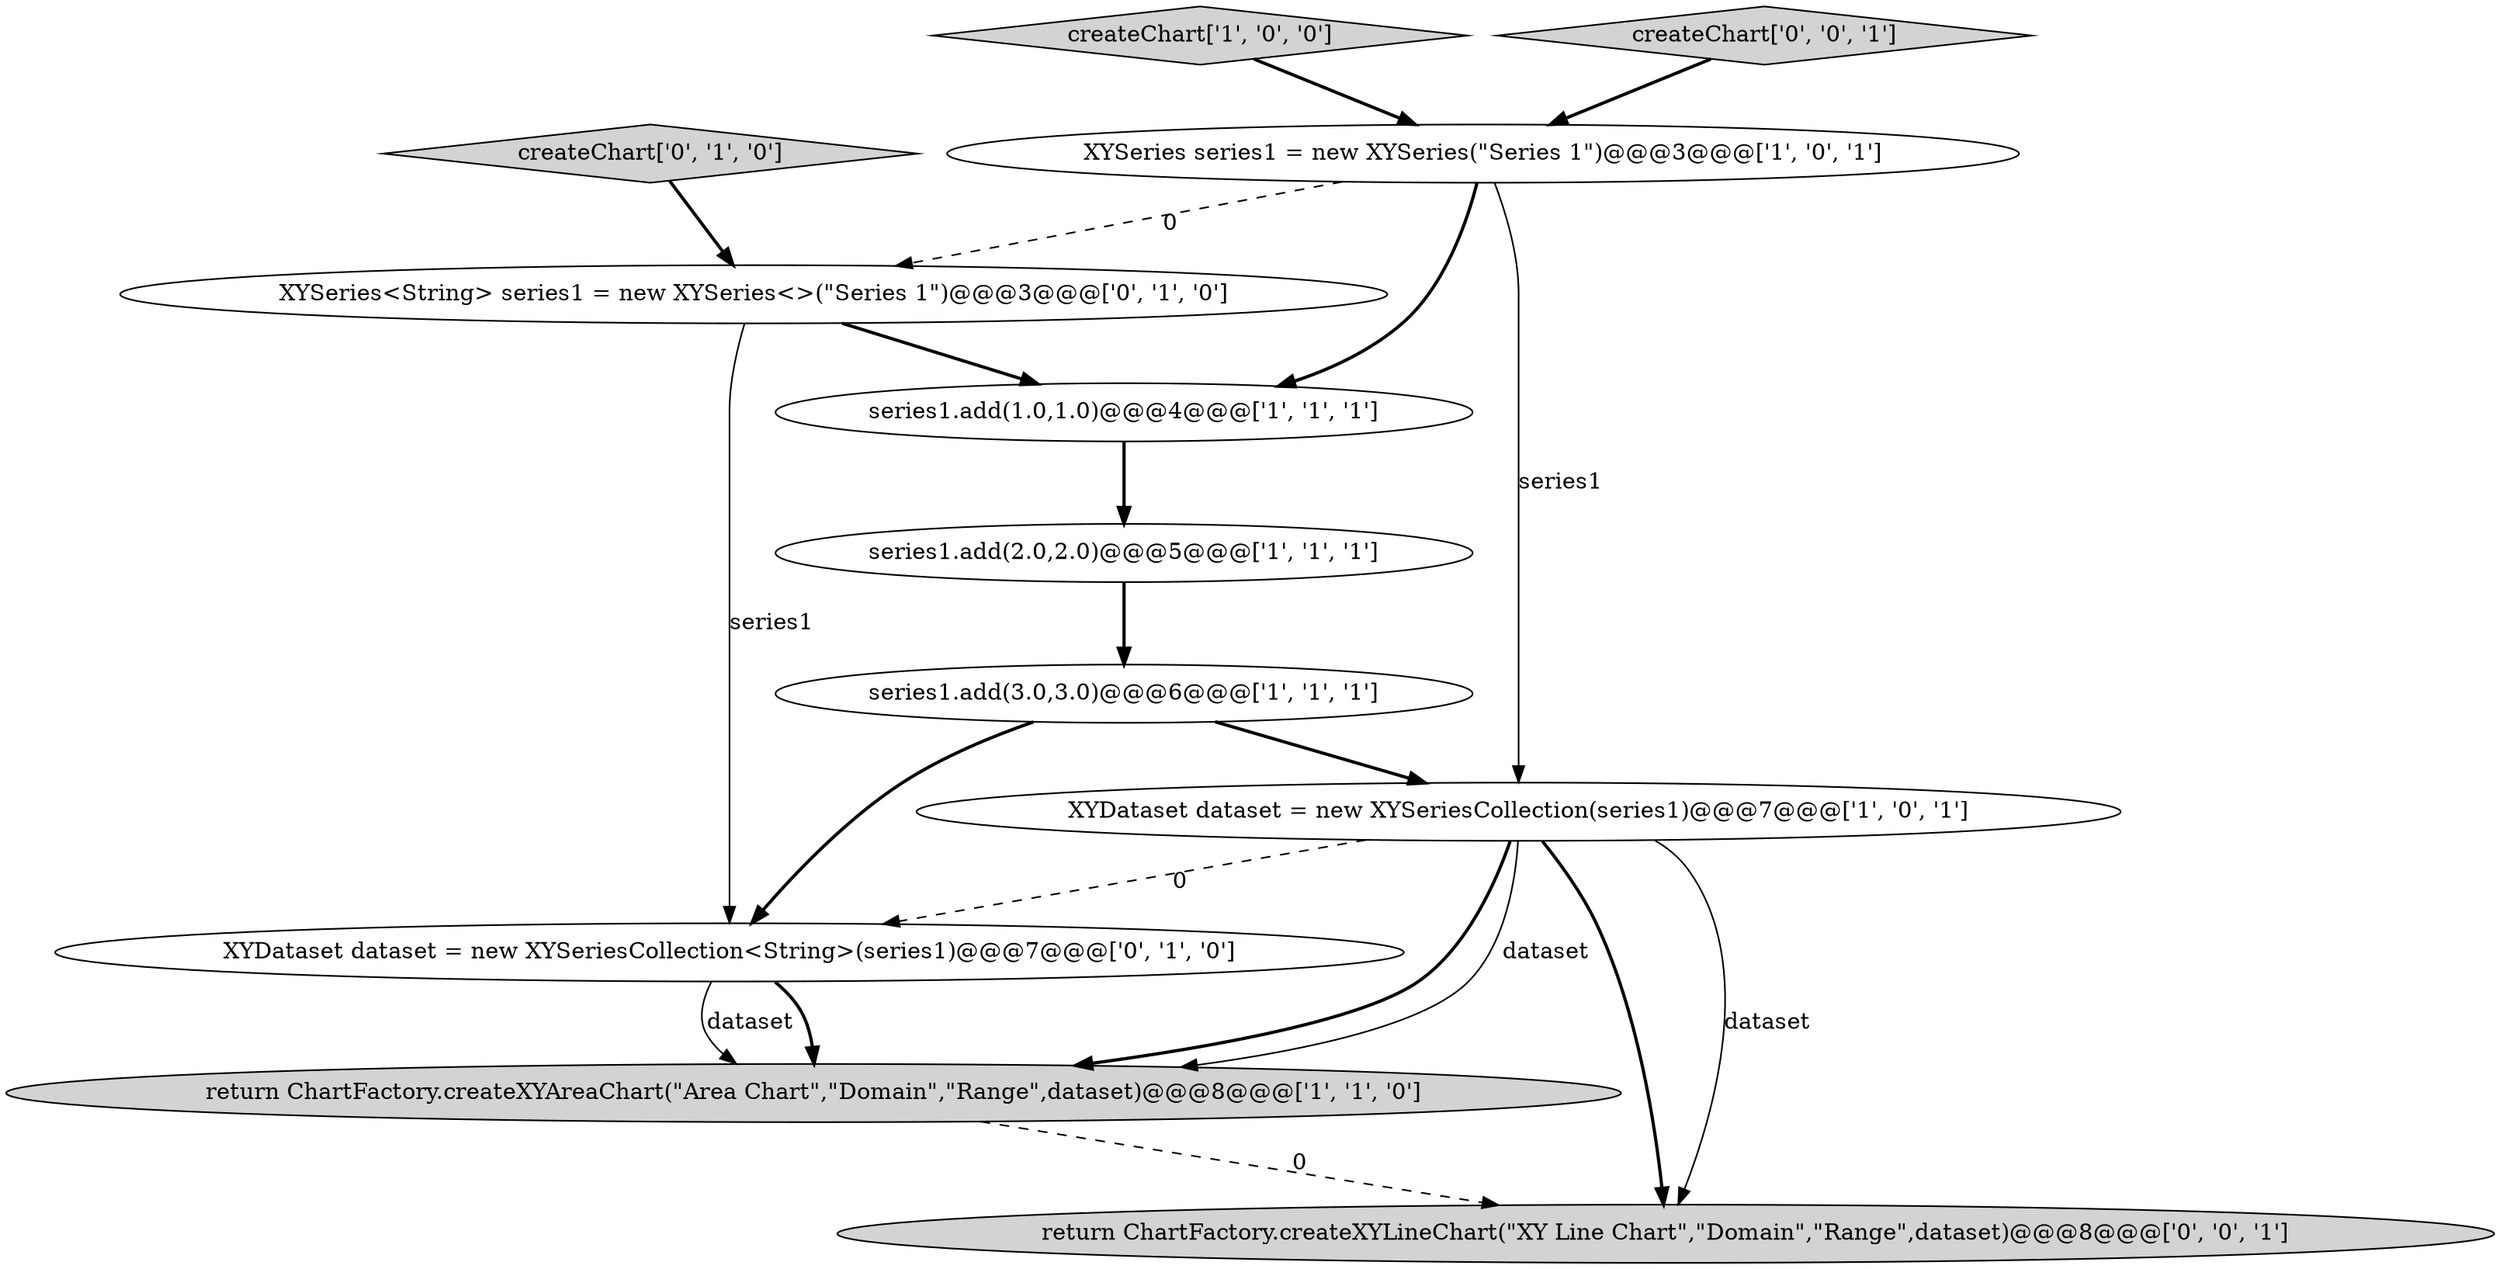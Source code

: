digraph {
6 [style = filled, label = "return ChartFactory.createXYAreaChart(\"Area Chart\",\"Domain\",\"Range\",dataset)@@@8@@@['1', '1', '0']", fillcolor = lightgray, shape = ellipse image = "AAA0AAABBB1BBB"];
9 [style = filled, label = "XYDataset dataset = new XYSeriesCollection<String>(series1)@@@7@@@['0', '1', '0']", fillcolor = white, shape = ellipse image = "AAA1AAABBB2BBB"];
1 [style = filled, label = "series1.add(2.0,2.0)@@@5@@@['1', '1', '1']", fillcolor = white, shape = ellipse image = "AAA0AAABBB1BBB"];
7 [style = filled, label = "createChart['0', '1', '0']", fillcolor = lightgray, shape = diamond image = "AAA0AAABBB2BBB"];
2 [style = filled, label = "XYDataset dataset = new XYSeriesCollection(series1)@@@7@@@['1', '0', '1']", fillcolor = white, shape = ellipse image = "AAA0AAABBB1BBB"];
4 [style = filled, label = "createChart['1', '0', '0']", fillcolor = lightgray, shape = diamond image = "AAA0AAABBB1BBB"];
8 [style = filled, label = "XYSeries<String> series1 = new XYSeries<>(\"Series 1\")@@@3@@@['0', '1', '0']", fillcolor = white, shape = ellipse image = "AAA1AAABBB2BBB"];
11 [style = filled, label = "return ChartFactory.createXYLineChart(\"XY Line Chart\",\"Domain\",\"Range\",dataset)@@@8@@@['0', '0', '1']", fillcolor = lightgray, shape = ellipse image = "AAA0AAABBB3BBB"];
0 [style = filled, label = "series1.add(3.0,3.0)@@@6@@@['1', '1', '1']", fillcolor = white, shape = ellipse image = "AAA0AAABBB1BBB"];
3 [style = filled, label = "XYSeries series1 = new XYSeries(\"Series 1\")@@@3@@@['1', '0', '1']", fillcolor = white, shape = ellipse image = "AAA0AAABBB1BBB"];
10 [style = filled, label = "createChart['0', '0', '1']", fillcolor = lightgray, shape = diamond image = "AAA0AAABBB3BBB"];
5 [style = filled, label = "series1.add(1.0,1.0)@@@4@@@['1', '1', '1']", fillcolor = white, shape = ellipse image = "AAA0AAABBB1BBB"];
2->6 [style = bold, label=""];
0->9 [style = bold, label=""];
8->9 [style = solid, label="series1"];
3->2 [style = solid, label="series1"];
2->9 [style = dashed, label="0"];
6->11 [style = dashed, label="0"];
0->2 [style = bold, label=""];
9->6 [style = bold, label=""];
7->8 [style = bold, label=""];
3->8 [style = dashed, label="0"];
8->5 [style = bold, label=""];
9->6 [style = solid, label="dataset"];
2->11 [style = solid, label="dataset"];
4->3 [style = bold, label=""];
3->5 [style = bold, label=""];
2->6 [style = solid, label="dataset"];
10->3 [style = bold, label=""];
2->11 [style = bold, label=""];
1->0 [style = bold, label=""];
5->1 [style = bold, label=""];
}
